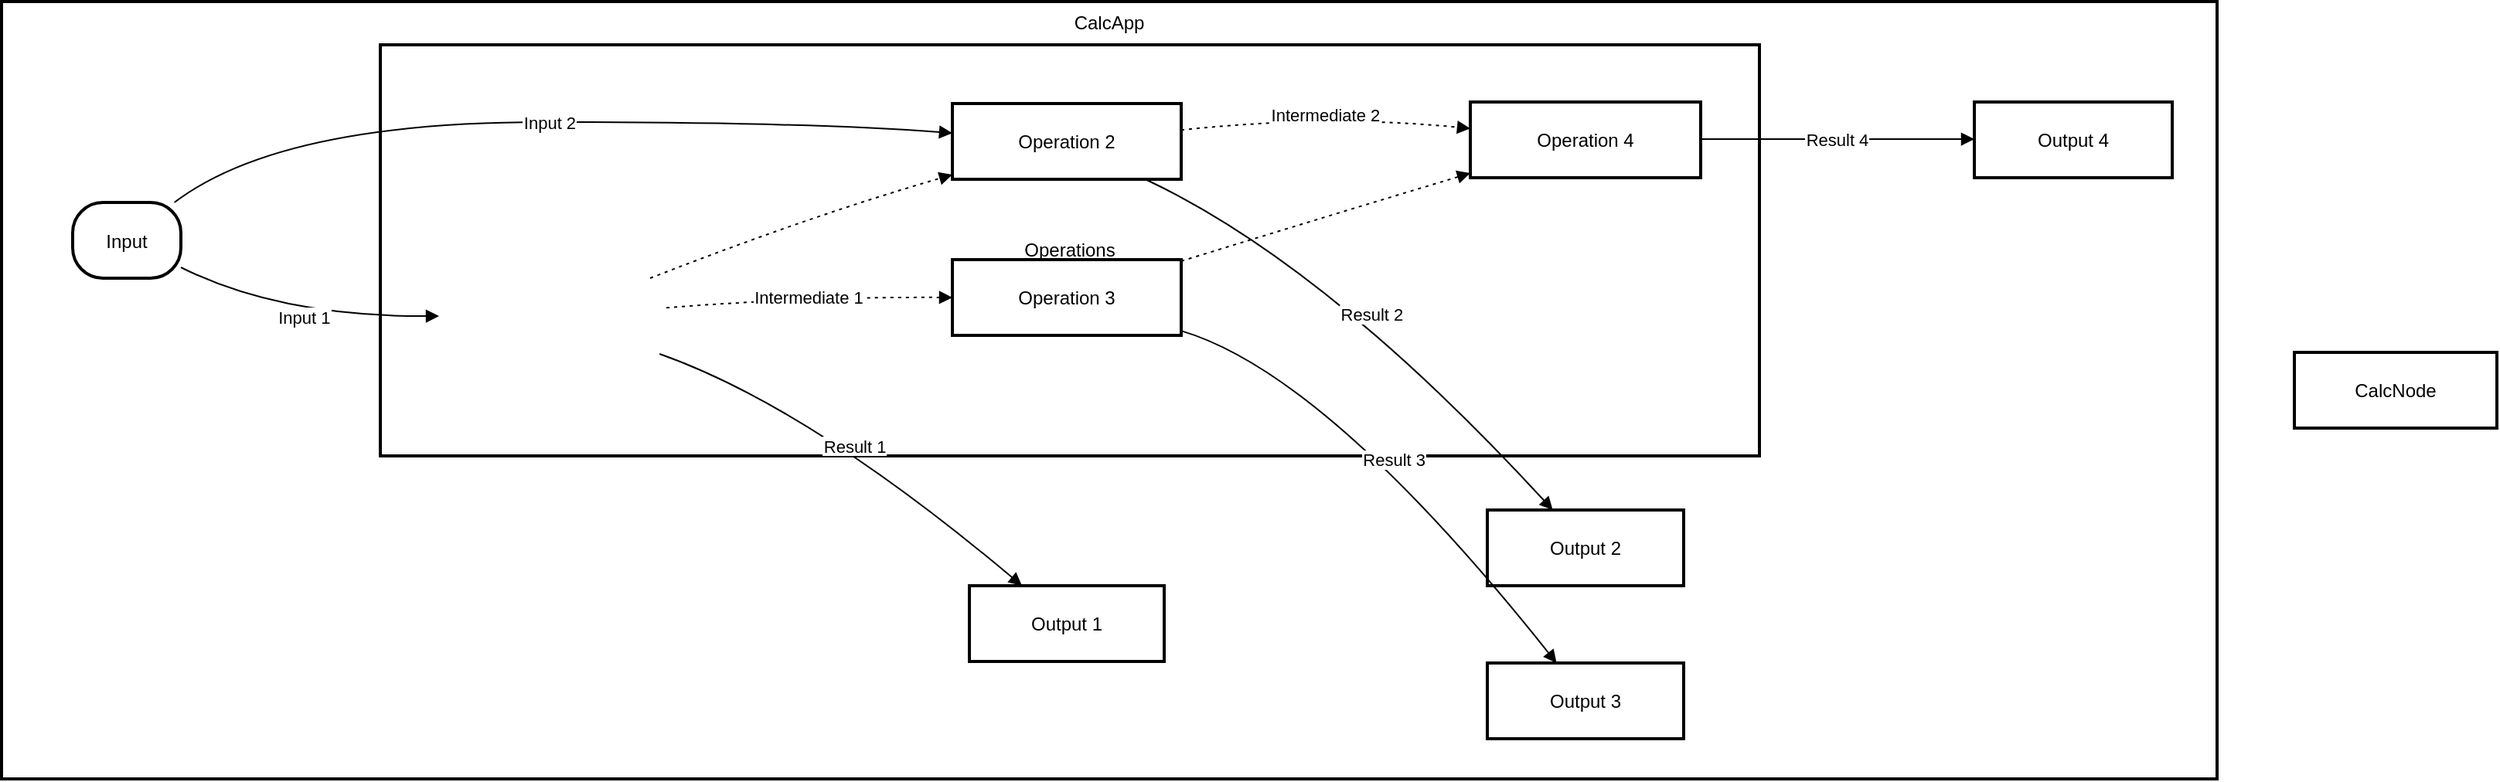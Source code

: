 <mxfile version="25.0.3">
  <diagram name="第 1 页" id="hqImo1c5DVJ-TKFYFNJc">
    <mxGraphModel>
      <root>
        <mxCell id="0" />
        <mxCell id="1" parent="0" />
        <mxCell id="2" value="CalcApp" style="whiteSpace=wrap;strokeWidth=2;verticalAlign=top;" vertex="1" parent="1">
          <mxGeometry x="8" y="8" width="1433" height="503" as="geometry" />
        </mxCell>
        <mxCell id="3" value="Operation 1" style="whiteSpace=wrap;strokeWidth=2;" vertex="1" parent="2">
          <mxGeometry x="283" y="179" width="147" height="49" as="geometry" />
        </mxCell>
        <mxCell id="4" value="Operations" style="whiteSpace=wrap;strokeWidth=2;" vertex="1" parent="2">
          <mxGeometry x="245" y="28" width="892" height="266" as="geometry" />
        </mxCell>
        <mxCell id="5" value="Input" style="rounded=1;arcSize=40;strokeWidth=2" vertex="1" parent="2">
          <mxGeometry x="46" y="130" width="70" height="49" as="geometry" />
        </mxCell>
        <mxCell id="6" value="Operation 2" style="whiteSpace=wrap;strokeWidth=2;" vertex="1" parent="2">
          <mxGeometry x="615" y="66" width="148" height="49" as="geometry" />
        </mxCell>
        <mxCell id="7" value="Output 1" style="whiteSpace=wrap;strokeWidth=2;" vertex="1" parent="2">
          <mxGeometry x="626" y="378" width="126" height="49" as="geometry" />
        </mxCell>
        <mxCell id="8" value="Output 2" style="whiteSpace=wrap;strokeWidth=2;" vertex="1" parent="2">
          <mxGeometry x="961" y="329" width="127" height="49" as="geometry" />
        </mxCell>
        <mxCell id="9" value="Operation 3" style="whiteSpace=wrap;strokeWidth=2;" vertex="1" parent="2">
          <mxGeometry x="615" y="167" width="148" height="49" as="geometry" />
        </mxCell>
        <mxCell id="10" value="Operation 4" style="whiteSpace=wrap;strokeWidth=2;" vertex="1" parent="2">
          <mxGeometry x="950" y="65" width="149" height="49" as="geometry" />
        </mxCell>
        <mxCell id="11" value="Output 3" style="whiteSpace=wrap;strokeWidth=2;" vertex="1" parent="2">
          <mxGeometry x="961" y="428" width="127" height="49" as="geometry" />
        </mxCell>
        <mxCell id="12" value="Output 4" style="whiteSpace=wrap;strokeWidth=2;" vertex="1" parent="2">
          <mxGeometry x="1276" y="65" width="128" height="49" as="geometry" />
        </mxCell>
        <mxCell id="13" value="Input 1" style="curved=1;startArrow=none;endArrow=block;exitX=0.99;exitY=0.85;entryX=0;entryY=0.5;" edge="1" parent="2" source="5" target="3">
          <mxGeometry relative="1" as="geometry">
            <Array as="points">
              <mxPoint x="180" y="204" />
            </Array>
          </mxGeometry>
        </mxCell>
        <mxCell id="14" value="Input 2" style="curved=1;startArrow=none;endArrow=block;exitX=0.94;exitY=0;entryX=0;entryY=0.39;" edge="1" parent="2" source="5" target="6">
          <mxGeometry relative="1" as="geometry">
            <Array as="points">
              <mxPoint x="180" y="78" />
              <mxPoint x="522" y="78" />
            </Array>
          </mxGeometry>
        </mxCell>
        <mxCell id="15" value="Result 1" style="curved=1;startArrow=none;endArrow=block;exitX=0.97;exitY=1;entryX=0.27;entryY=0;" edge="1" parent="2" source="3" target="7">
          <mxGeometry relative="1" as="geometry">
            <Array as="points">
              <mxPoint x="522" y="262" />
            </Array>
          </mxGeometry>
        </mxCell>
        <mxCell id="16" value="Result 2" style="curved=1;startArrow=none;endArrow=block;exitX=0.85;exitY=1.01;entryX=0.33;entryY=-0.01;" edge="1" parent="2" source="6" target="8">
          <mxGeometry relative="1" as="geometry">
            <Array as="points">
              <mxPoint x="857" y="170" />
            </Array>
          </mxGeometry>
        </mxCell>
        <mxCell id="17" value="Intermediate 1" style="curved=1;dashed=1;dashPattern=2 3;startArrow=none;endArrow=block;exitX=1;exitY=0.39;entryX=0;entryY=0.5;" edge="1" parent="2" source="3" target="9">
          <mxGeometry relative="1" as="geometry">
            <Array as="points">
              <mxPoint x="522" y="191" />
            </Array>
          </mxGeometry>
        </mxCell>
        <mxCell id="18" value="Intermediate 2" style="curved=1;dashed=1;dashPattern=2 3;startArrow=none;endArrow=block;exitX=1;exitY=0.35;entryX=0;entryY=0.35;" edge="1" parent="2" source="6" target="10">
          <mxGeometry relative="1" as="geometry">
            <Array as="points">
              <mxPoint x="857" y="73" />
            </Array>
          </mxGeometry>
        </mxCell>
        <mxCell id="19" value="Result 3" style="curved=1;startArrow=none;endArrow=block;exitX=1;exitY=0.94;entryX=0.35;entryY=-0.01;" edge="1" parent="2" source="9" target="11">
          <mxGeometry relative="1" as="geometry">
            <Array as="points">
              <mxPoint x="857" y="241" />
            </Array>
          </mxGeometry>
        </mxCell>
        <mxCell id="20" value="Result 4" style="curved=1;startArrow=none;endArrow=block;exitX=1;exitY=0.49;entryX=0;entryY=0.49;" edge="1" parent="2" source="10" target="12">
          <mxGeometry relative="1" as="geometry">
            <Array as="points" />
          </mxGeometry>
        </mxCell>
        <mxCell id="21" value="" style="curved=1;dashed=1;dashPattern=2 3;startArrow=none;endArrow=block;exitX=0.92;exitY=0.01;entryX=0;entryY=0.94;" edge="1" parent="2" source="3" target="6">
          <mxGeometry relative="1" as="geometry">
            <Array as="points">
              <mxPoint x="522" y="139" />
            </Array>
          </mxGeometry>
        </mxCell>
        <mxCell id="22" value="" style="curved=1;dashed=1;dashPattern=2 3;startArrow=none;endArrow=block;exitX=1;exitY=0.02;entryX=0;entryY=0.94;" edge="1" parent="2" source="9" target="10">
          <mxGeometry relative="1" as="geometry">
            <Array as="points">
              <mxPoint x="857" y="139" />
            </Array>
          </mxGeometry>
        </mxCell>
        <mxCell id="23" value="CalcNode" style="whiteSpace=wrap;strokeWidth=2;" vertex="1" parent="1">
          <mxGeometry x="1491" y="235" width="131" height="49" as="geometry" />
        </mxCell>
      </root>
    </mxGraphModel>
  </diagram>
</mxfile>
